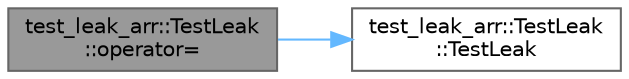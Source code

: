 digraph "test_leak_arr::TestLeak::operator="
{
 // LATEX_PDF_SIZE
  bgcolor="transparent";
  edge [fontname=Helvetica,fontsize=10,labelfontname=Helvetica,labelfontsize=10];
  node [fontname=Helvetica,fontsize=10,shape=box,height=0.2,width=0.4];
  rankdir="LR";
  Node1 [id="Node000001",label="test_leak_arr::TestLeak\l::operator=",height=0.2,width=0.4,color="gray40", fillcolor="grey60", style="filled", fontcolor="black",tooltip=" "];
  Node1 -> Node2 [id="edge1_Node000001_Node000002",color="steelblue1",style="solid",tooltip=" "];
  Node2 [id="Node000002",label="test_leak_arr::TestLeak\l::TestLeak",height=0.2,width=0.4,color="grey40", fillcolor="white", style="filled",URL="$classtest__leak__arr_1_1_test_leak.html#a5342d25d839070070d64fbd4cfc79366",tooltip=" "];
}
